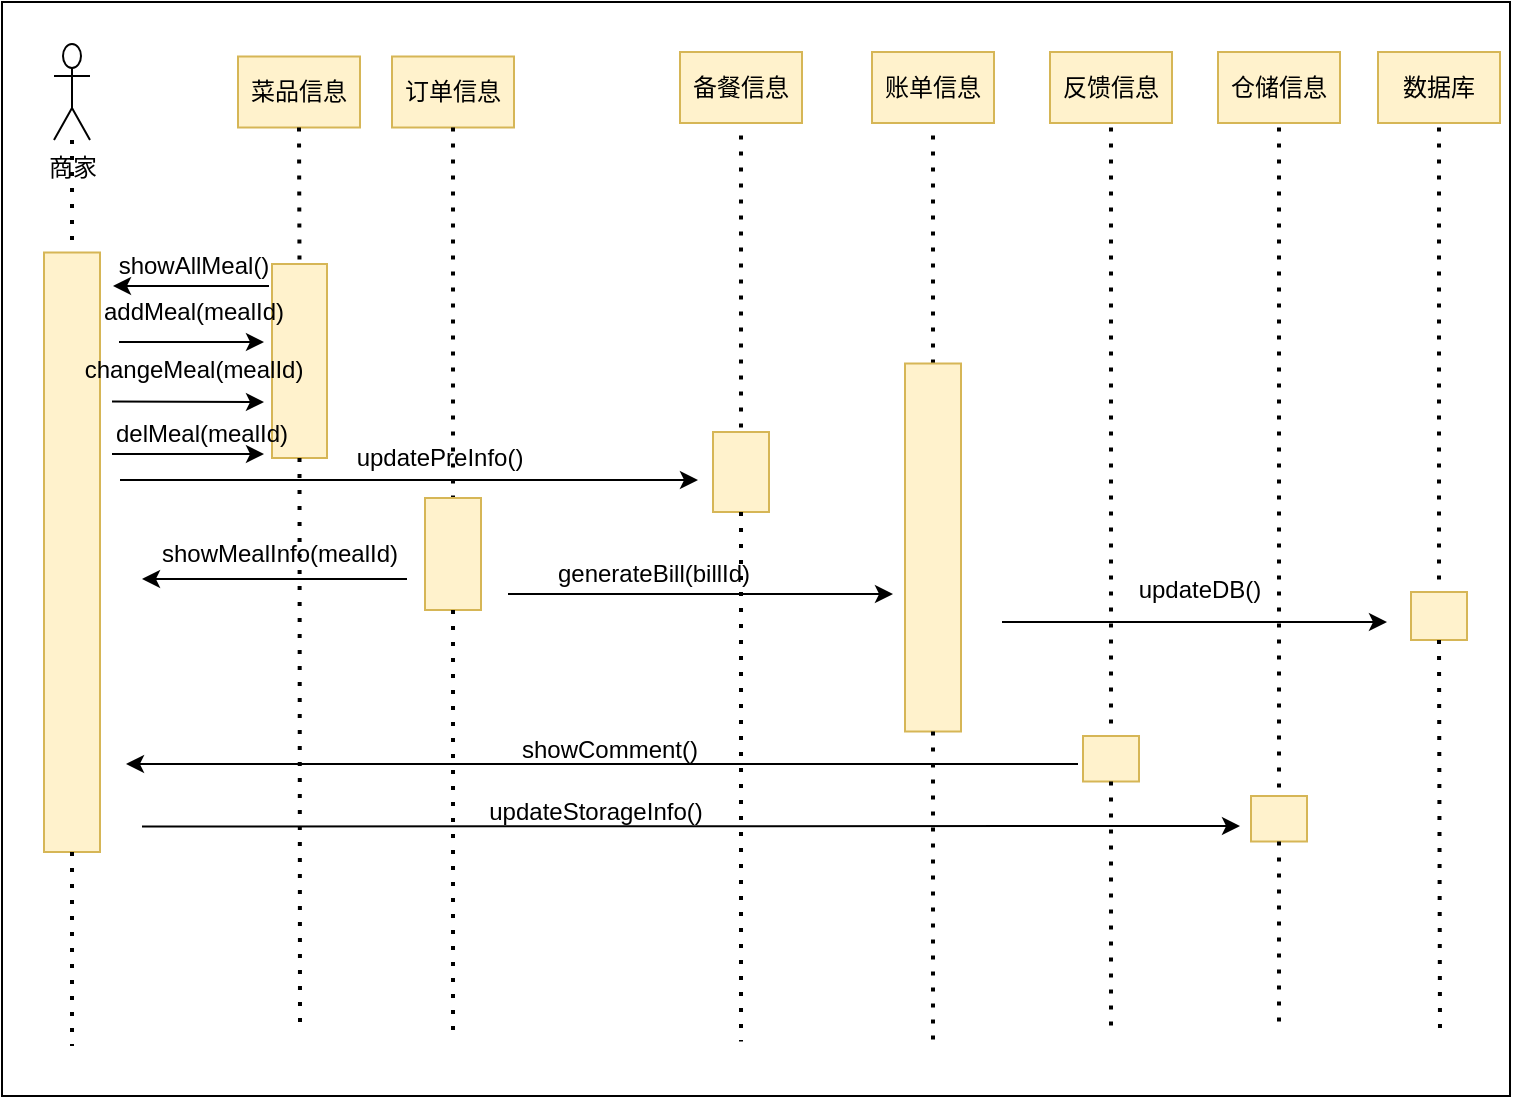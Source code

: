 <mxfile version="20.5.1" type="github">
  <diagram id="JKJy-jxVVxmXkAquXmc6" name="第 1 页">
    <mxGraphModel dx="1038" dy="600" grid="0" gridSize="10" guides="1" tooltips="1" connect="1" arrows="1" fold="1" page="1" pageScale="1" pageWidth="827" pageHeight="1169" math="0" shadow="0">
      <root>
        <mxCell id="0" />
        <mxCell id="1" parent="0" />
        <mxCell id="fAQQx_O7C6kunaoN7yC--114" value="" style="rounded=0;whiteSpace=wrap;html=1;" vertex="1" parent="1">
          <mxGeometry x="69" y="29" width="754" height="547" as="geometry" />
        </mxCell>
        <mxCell id="fAQQx_O7C6kunaoN7yC--36" value="商家" style="shape=umlActor;verticalLabelPosition=bottom;verticalAlign=top;html=1;outlineConnect=0;" vertex="1" parent="1">
          <mxGeometry x="95" y="50" width="18" height="48" as="geometry" />
        </mxCell>
        <mxCell id="fAQQx_O7C6kunaoN7yC--37" value="菜品信息" style="rounded=0;whiteSpace=wrap;html=1;fillColor=#fff2cc;strokeColor=#d6b656;" vertex="1" parent="1">
          <mxGeometry x="187" y="56.25" width="61" height="35.5" as="geometry" />
        </mxCell>
        <mxCell id="fAQQx_O7C6kunaoN7yC--38" value="订单信息" style="rounded=0;whiteSpace=wrap;html=1;fillColor=#fff2cc;strokeColor=#d6b656;" vertex="1" parent="1">
          <mxGeometry x="264" y="56.25" width="61" height="35.5" as="geometry" />
        </mxCell>
        <mxCell id="fAQQx_O7C6kunaoN7yC--39" value="备餐信息" style="rounded=0;whiteSpace=wrap;html=1;fillColor=#fff2cc;strokeColor=#d6b656;" vertex="1" parent="1">
          <mxGeometry x="408" y="54" width="61" height="35.5" as="geometry" />
        </mxCell>
        <mxCell id="fAQQx_O7C6kunaoN7yC--40" value="账单信息" style="rounded=0;whiteSpace=wrap;html=1;fillColor=#fff2cc;strokeColor=#d6b656;" vertex="1" parent="1">
          <mxGeometry x="504" y="54" width="61" height="35.5" as="geometry" />
        </mxCell>
        <mxCell id="fAQQx_O7C6kunaoN7yC--41" value="反馈信息" style="rounded=0;whiteSpace=wrap;html=1;fillColor=#fff2cc;strokeColor=#d6b656;" vertex="1" parent="1">
          <mxGeometry x="593" y="54" width="61" height="35.5" as="geometry" />
        </mxCell>
        <mxCell id="fAQQx_O7C6kunaoN7yC--42" value="" style="endArrow=none;dashed=1;html=1;dashPattern=1 3;strokeWidth=2;rounded=0;entryX=0.5;entryY=0;entryDx=0;entryDy=0;" edge="1" parent="1" source="fAQQx_O7C6kunaoN7yC--36" target="fAQQx_O7C6kunaoN7yC--43">
          <mxGeometry width="50" height="50" relative="1" as="geometry">
            <mxPoint x="106" y="170" as="sourcePoint" />
            <mxPoint x="86.583" y="226" as="targetPoint" />
          </mxGeometry>
        </mxCell>
        <mxCell id="fAQQx_O7C6kunaoN7yC--43" value="" style="rounded=0;whiteSpace=wrap;html=1;fillColor=#fff2cc;strokeColor=#d6b656;" vertex="1" parent="1">
          <mxGeometry x="90" y="154.25" width="28" height="299.75" as="geometry" />
        </mxCell>
        <mxCell id="fAQQx_O7C6kunaoN7yC--44" value="" style="endArrow=none;dashed=1;html=1;dashPattern=1 3;strokeWidth=2;rounded=0;exitX=0.5;exitY=1;exitDx=0;exitDy=0;" edge="1" parent="1" source="fAQQx_O7C6kunaoN7yC--43">
          <mxGeometry width="50" height="50" relative="1" as="geometry">
            <mxPoint x="99" y="454" as="sourcePoint" />
            <mxPoint x="104" y="551" as="targetPoint" />
          </mxGeometry>
        </mxCell>
        <mxCell id="fAQQx_O7C6kunaoN7yC--45" value="" style="endArrow=none;dashed=1;html=1;dashPattern=1 3;strokeWidth=2;rounded=0;entryX=0.5;entryY=0;entryDx=0;entryDy=0;exitX=0.5;exitY=1;exitDx=0;exitDy=0;" edge="1" parent="1" source="fAQQx_O7C6kunaoN7yC--37" target="fAQQx_O7C6kunaoN7yC--46">
          <mxGeometry width="50" height="50" relative="1" as="geometry">
            <mxPoint x="217.5" y="110" as="sourcePoint" />
            <mxPoint x="200.083" y="238" as="targetPoint" />
          </mxGeometry>
        </mxCell>
        <mxCell id="fAQQx_O7C6kunaoN7yC--46" value="" style="rounded=0;whiteSpace=wrap;html=1;fillColor=#fff2cc;strokeColor=#d6b656;" vertex="1" parent="1">
          <mxGeometry x="204" y="160" width="27.5" height="97" as="geometry" />
        </mxCell>
        <mxCell id="fAQQx_O7C6kunaoN7yC--47" value="" style="endArrow=none;dashed=1;html=1;dashPattern=1 3;strokeWidth=2;rounded=0;exitX=0.5;exitY=1;exitDx=0;exitDy=0;" edge="1" parent="1" source="fAQQx_O7C6kunaoN7yC--46">
          <mxGeometry width="50" height="50" relative="1" as="geometry">
            <mxPoint x="201.5" y="466" as="sourcePoint" />
            <mxPoint x="218" y="541" as="targetPoint" />
          </mxGeometry>
        </mxCell>
        <mxCell id="fAQQx_O7C6kunaoN7yC--48" value="" style="endArrow=none;dashed=1;html=1;dashPattern=1 3;strokeWidth=2;rounded=0;entryX=0.5;entryY=0;entryDx=0;entryDy=0;" edge="1" parent="1" target="fAQQx_O7C6kunaoN7yC--49">
          <mxGeometry width="50" height="50" relative="1" as="geometry">
            <mxPoint x="294.5" y="91.75" as="sourcePoint" />
            <mxPoint x="277.083" y="219.75" as="targetPoint" />
          </mxGeometry>
        </mxCell>
        <mxCell id="fAQQx_O7C6kunaoN7yC--49" value="" style="rounded=0;whiteSpace=wrap;html=1;fillColor=#fff2cc;strokeColor=#d6b656;" vertex="1" parent="1">
          <mxGeometry x="280.5" y="277" width="28" height="56" as="geometry" />
        </mxCell>
        <mxCell id="fAQQx_O7C6kunaoN7yC--50" value="" style="endArrow=none;dashed=1;html=1;dashPattern=1 3;strokeWidth=2;rounded=0;exitX=0.5;exitY=1;exitDx=0;exitDy=0;" edge="1" parent="1" source="fAQQx_O7C6kunaoN7yC--49">
          <mxGeometry width="50" height="50" relative="1" as="geometry">
            <mxPoint x="289.5" y="447.75" as="sourcePoint" />
            <mxPoint x="294.5" y="544.75" as="targetPoint" />
          </mxGeometry>
        </mxCell>
        <mxCell id="fAQQx_O7C6kunaoN7yC--51" value="" style="endArrow=none;dashed=1;html=1;dashPattern=1 3;strokeWidth=2;rounded=0;entryX=0.5;entryY=0;entryDx=0;entryDy=0;" edge="1" parent="1" target="fAQQx_O7C6kunaoN7yC--52">
          <mxGeometry width="50" height="50" relative="1" as="geometry">
            <mxPoint x="438.5" y="95.75" as="sourcePoint" />
            <mxPoint x="421.083" y="223.75" as="targetPoint" />
          </mxGeometry>
        </mxCell>
        <mxCell id="fAQQx_O7C6kunaoN7yC--52" value="" style="rounded=0;whiteSpace=wrap;html=1;fillColor=#fff2cc;strokeColor=#d6b656;" vertex="1" parent="1">
          <mxGeometry x="424.5" y="244" width="28" height="40" as="geometry" />
        </mxCell>
        <mxCell id="fAQQx_O7C6kunaoN7yC--53" value="" style="endArrow=none;dashed=1;html=1;dashPattern=1 3;strokeWidth=2;rounded=0;exitX=0.5;exitY=1;exitDx=0;exitDy=0;" edge="1" parent="1" source="fAQQx_O7C6kunaoN7yC--52">
          <mxGeometry width="50" height="50" relative="1" as="geometry">
            <mxPoint x="433.5" y="451.75" as="sourcePoint" />
            <mxPoint x="438.5" y="548.75" as="targetPoint" />
          </mxGeometry>
        </mxCell>
        <mxCell id="fAQQx_O7C6kunaoN7yC--54" value="" style="endArrow=none;dashed=1;html=1;dashPattern=1 3;strokeWidth=2;rounded=0;entryX=0.5;entryY=0;entryDx=0;entryDy=0;" edge="1" parent="1" target="fAQQx_O7C6kunaoN7yC--55">
          <mxGeometry width="50" height="50" relative="1" as="geometry">
            <mxPoint x="534.5" y="95.75" as="sourcePoint" />
            <mxPoint x="517.083" y="223.75" as="targetPoint" />
          </mxGeometry>
        </mxCell>
        <mxCell id="fAQQx_O7C6kunaoN7yC--55" value="" style="rounded=0;whiteSpace=wrap;html=1;fillColor=#fff2cc;strokeColor=#d6b656;" vertex="1" parent="1">
          <mxGeometry x="520.5" y="209.75" width="28" height="184" as="geometry" />
        </mxCell>
        <mxCell id="fAQQx_O7C6kunaoN7yC--56" value="" style="endArrow=none;dashed=1;html=1;dashPattern=1 3;strokeWidth=2;rounded=0;exitX=0.5;exitY=1;exitDx=0;exitDy=0;" edge="1" parent="1" source="fAQQx_O7C6kunaoN7yC--55">
          <mxGeometry width="50" height="50" relative="1" as="geometry">
            <mxPoint x="529.5" y="451.75" as="sourcePoint" />
            <mxPoint x="534.5" y="548.75" as="targetPoint" />
          </mxGeometry>
        </mxCell>
        <mxCell id="fAQQx_O7C6kunaoN7yC--57" value="" style="endArrow=none;dashed=1;html=1;dashPattern=1 3;strokeWidth=2;rounded=0;entryX=0.5;entryY=0;entryDx=0;entryDy=0;" edge="1" parent="1" target="fAQQx_O7C6kunaoN7yC--58">
          <mxGeometry width="50" height="50" relative="1" as="geometry">
            <mxPoint x="623.5" y="91.75" as="sourcePoint" />
            <mxPoint x="606.083" y="219.75" as="targetPoint" />
          </mxGeometry>
        </mxCell>
        <mxCell id="fAQQx_O7C6kunaoN7yC--58" value="" style="rounded=0;whiteSpace=wrap;html=1;fillColor=#fff2cc;strokeColor=#d6b656;" vertex="1" parent="1">
          <mxGeometry x="609.5" y="396" width="28" height="22.75" as="geometry" />
        </mxCell>
        <mxCell id="fAQQx_O7C6kunaoN7yC--59" value="" style="endArrow=none;dashed=1;html=1;dashPattern=1 3;strokeWidth=2;rounded=0;exitX=0.5;exitY=1;exitDx=0;exitDy=0;" edge="1" parent="1" source="fAQQx_O7C6kunaoN7yC--58">
          <mxGeometry width="50" height="50" relative="1" as="geometry">
            <mxPoint x="618.5" y="447.75" as="sourcePoint" />
            <mxPoint x="623.5" y="544.75" as="targetPoint" />
          </mxGeometry>
        </mxCell>
        <mxCell id="fAQQx_O7C6kunaoN7yC--63" value="showMealInfo(mealId)" style="text;html=1;strokeColor=none;fillColor=none;align=center;verticalAlign=middle;whiteSpace=wrap;rounded=0;" vertex="1" parent="1">
          <mxGeometry x="178" y="291.5" width="60" height="26" as="geometry" />
        </mxCell>
        <mxCell id="fAQQx_O7C6kunaoN7yC--66" value="" style="endArrow=classic;html=1;rounded=0;" edge="1" parent="1">
          <mxGeometry width="50" height="50" relative="1" as="geometry">
            <mxPoint x="322" y="325" as="sourcePoint" />
            <mxPoint x="514.5" y="325" as="targetPoint" />
          </mxGeometry>
        </mxCell>
        <mxCell id="fAQQx_O7C6kunaoN7yC--67" value="generateBill(billId)" style="text;html=1;strokeColor=none;fillColor=none;align=center;verticalAlign=middle;whiteSpace=wrap;rounded=0;" vertex="1" parent="1">
          <mxGeometry x="364.5" y="302" width="60" height="26" as="geometry" />
        </mxCell>
        <mxCell id="fAQQx_O7C6kunaoN7yC--69" value="showComment()" style="text;html=1;strokeColor=none;fillColor=none;align=center;verticalAlign=middle;whiteSpace=wrap;rounded=0;" vertex="1" parent="1">
          <mxGeometry x="343" y="389.75" width="60" height="26" as="geometry" />
        </mxCell>
        <mxCell id="fAQQx_O7C6kunaoN7yC--71" value="" style="endArrow=classic;html=1;rounded=0;" edge="1" parent="1">
          <mxGeometry width="50" height="50" relative="1" as="geometry">
            <mxPoint x="202.5" y="171" as="sourcePoint" />
            <mxPoint x="124.5" y="171" as="targetPoint" />
          </mxGeometry>
        </mxCell>
        <mxCell id="fAQQx_O7C6kunaoN7yC--72" value="showAllMeal()" style="text;html=1;strokeColor=none;fillColor=none;align=center;verticalAlign=middle;whiteSpace=wrap;rounded=0;" vertex="1" parent="1">
          <mxGeometry x="135" y="152" width="60" height="17" as="geometry" />
        </mxCell>
        <mxCell id="fAQQx_O7C6kunaoN7yC--76" value="" style="endArrow=classic;html=1;rounded=0;" edge="1" parent="1">
          <mxGeometry width="50" height="50" relative="1" as="geometry">
            <mxPoint x="127.5" y="199" as="sourcePoint" />
            <mxPoint x="200" y="199" as="targetPoint" />
          </mxGeometry>
        </mxCell>
        <mxCell id="fAQQx_O7C6kunaoN7yC--79" value="addMeal(mealId)" style="text;html=1;strokeColor=none;fillColor=none;align=center;verticalAlign=middle;whiteSpace=wrap;rounded=0;" vertex="1" parent="1">
          <mxGeometry x="135" y="175" width="60" height="18" as="geometry" />
        </mxCell>
        <mxCell id="fAQQx_O7C6kunaoN7yC--82" value="" style="endArrow=classic;html=1;rounded=0;" edge="1" parent="1">
          <mxGeometry width="50" height="50" relative="1" as="geometry">
            <mxPoint x="124" y="228.75" as="sourcePoint" />
            <mxPoint x="200" y="229" as="targetPoint" />
          </mxGeometry>
        </mxCell>
        <mxCell id="fAQQx_O7C6kunaoN7yC--83" value="changeMeal(mealId)" style="text;html=1;strokeColor=none;fillColor=none;align=center;verticalAlign=middle;whiteSpace=wrap;rounded=0;" vertex="1" parent="1">
          <mxGeometry x="135" y="204" width="60" height="18" as="geometry" />
        </mxCell>
        <mxCell id="fAQQx_O7C6kunaoN7yC--85" value="" style="endArrow=classic;html=1;rounded=0;" edge="1" parent="1">
          <mxGeometry width="50" height="50" relative="1" as="geometry">
            <mxPoint x="124" y="255" as="sourcePoint" />
            <mxPoint x="200" y="255" as="targetPoint" />
          </mxGeometry>
        </mxCell>
        <mxCell id="fAQQx_O7C6kunaoN7yC--86" value="delMeal(mealId)" style="text;html=1;strokeColor=none;fillColor=none;align=center;verticalAlign=middle;whiteSpace=wrap;rounded=0;" vertex="1" parent="1">
          <mxGeometry x="139" y="236" width="60" height="18" as="geometry" />
        </mxCell>
        <mxCell id="fAQQx_O7C6kunaoN7yC--90" value="" style="endArrow=classic;html=1;rounded=0;" edge="1" parent="1">
          <mxGeometry width="50" height="50" relative="1" as="geometry">
            <mxPoint x="271.5" y="317.5" as="sourcePoint" />
            <mxPoint x="139" y="317.5" as="targetPoint" />
          </mxGeometry>
        </mxCell>
        <mxCell id="fAQQx_O7C6kunaoN7yC--91" value="" style="endArrow=classic;html=1;rounded=0;" edge="1" parent="1">
          <mxGeometry width="50" height="50" relative="1" as="geometry">
            <mxPoint x="607" y="410" as="sourcePoint" />
            <mxPoint x="131" y="410" as="targetPoint" />
          </mxGeometry>
        </mxCell>
        <mxCell id="fAQQx_O7C6kunaoN7yC--94" value="" style="endArrow=classic;html=1;rounded=0;" edge="1" parent="1">
          <mxGeometry width="50" height="50" relative="1" as="geometry">
            <mxPoint x="128" y="268" as="sourcePoint" />
            <mxPoint x="417" y="268" as="targetPoint" />
          </mxGeometry>
        </mxCell>
        <mxCell id="fAQQx_O7C6kunaoN7yC--95" value="updatePreInfo()" style="text;html=1;strokeColor=none;fillColor=none;align=center;verticalAlign=middle;whiteSpace=wrap;rounded=0;" vertex="1" parent="1">
          <mxGeometry x="258" y="244" width="60" height="26" as="geometry" />
        </mxCell>
        <mxCell id="fAQQx_O7C6kunaoN7yC--96" value="仓储信息" style="rounded=0;whiteSpace=wrap;html=1;fillColor=#fff2cc;strokeColor=#d6b656;" vertex="1" parent="1">
          <mxGeometry x="677" y="54" width="61" height="35.5" as="geometry" />
        </mxCell>
        <mxCell id="fAQQx_O7C6kunaoN7yC--97" value="" style="endArrow=none;dashed=1;html=1;dashPattern=1 3;strokeWidth=2;rounded=0;entryX=0.5;entryY=0;entryDx=0;entryDy=0;" edge="1" parent="1" target="fAQQx_O7C6kunaoN7yC--98">
          <mxGeometry width="50" height="50" relative="1" as="geometry">
            <mxPoint x="707.5" y="91.75" as="sourcePoint" />
            <mxPoint x="690.083" y="219.75" as="targetPoint" />
          </mxGeometry>
        </mxCell>
        <mxCell id="fAQQx_O7C6kunaoN7yC--98" value="" style="rounded=0;whiteSpace=wrap;html=1;fillColor=#fff2cc;strokeColor=#d6b656;" vertex="1" parent="1">
          <mxGeometry x="693.5" y="426" width="28" height="22.75" as="geometry" />
        </mxCell>
        <mxCell id="fAQQx_O7C6kunaoN7yC--99" value="" style="endArrow=none;dashed=1;html=1;dashPattern=1 3;strokeWidth=2;rounded=0;exitX=0.5;exitY=1;exitDx=0;exitDy=0;" edge="1" parent="1" source="fAQQx_O7C6kunaoN7yC--98">
          <mxGeometry width="50" height="50" relative="1" as="geometry">
            <mxPoint x="702.5" y="447.75" as="sourcePoint" />
            <mxPoint x="707.5" y="544.75" as="targetPoint" />
          </mxGeometry>
        </mxCell>
        <mxCell id="fAQQx_O7C6kunaoN7yC--100" value="" style="endArrow=classic;html=1;rounded=0;" edge="1" parent="1">
          <mxGeometry width="50" height="50" relative="1" as="geometry">
            <mxPoint x="139" y="441.25" as="sourcePoint" />
            <mxPoint x="688" y="441" as="targetPoint" />
          </mxGeometry>
        </mxCell>
        <mxCell id="fAQQx_O7C6kunaoN7yC--101" value="updateStorageInfo()" style="text;html=1;strokeColor=none;fillColor=none;align=center;verticalAlign=middle;whiteSpace=wrap;rounded=0;" vertex="1" parent="1">
          <mxGeometry x="336" y="420.75" width="60" height="26" as="geometry" />
        </mxCell>
        <mxCell id="fAQQx_O7C6kunaoN7yC--107" value="数据库" style="rounded=0;whiteSpace=wrap;html=1;fillColor=#fff2cc;strokeColor=#d6b656;" vertex="1" parent="1">
          <mxGeometry x="757" y="54" width="61" height="35.5" as="geometry" />
        </mxCell>
        <mxCell id="fAQQx_O7C6kunaoN7yC--108" value="" style="endArrow=none;dashed=1;html=1;dashPattern=1 3;strokeWidth=2;rounded=0;entryX=0.5;entryY=0;entryDx=0;entryDy=0;" edge="1" parent="1" target="fAQQx_O7C6kunaoN7yC--109">
          <mxGeometry width="50" height="50" relative="1" as="geometry">
            <mxPoint x="787.5" y="91.75" as="sourcePoint" />
            <mxPoint x="770.083" y="219.75" as="targetPoint" />
          </mxGeometry>
        </mxCell>
        <mxCell id="fAQQx_O7C6kunaoN7yC--109" value="" style="rounded=0;whiteSpace=wrap;html=1;fillColor=#fff2cc;strokeColor=#d6b656;" vertex="1" parent="1">
          <mxGeometry x="773.5" y="324" width="28" height="24" as="geometry" />
        </mxCell>
        <mxCell id="fAQQx_O7C6kunaoN7yC--110" value="" style="endArrow=none;dashed=1;html=1;dashPattern=1 3;strokeWidth=2;rounded=0;exitX=0.5;exitY=1;exitDx=0;exitDy=0;" edge="1" parent="1" source="fAQQx_O7C6kunaoN7yC--109">
          <mxGeometry width="50" height="50" relative="1" as="geometry">
            <mxPoint x="782.5" y="447.75" as="sourcePoint" />
            <mxPoint x="788" y="544" as="targetPoint" />
          </mxGeometry>
        </mxCell>
        <mxCell id="fAQQx_O7C6kunaoN7yC--111" value="" style="endArrow=classic;html=1;rounded=0;" edge="1" parent="1">
          <mxGeometry width="50" height="50" relative="1" as="geometry">
            <mxPoint x="569" y="339" as="sourcePoint" />
            <mxPoint x="761.5" y="339" as="targetPoint" />
          </mxGeometry>
        </mxCell>
        <mxCell id="fAQQx_O7C6kunaoN7yC--112" value="updateDB()" style="text;html=1;strokeColor=none;fillColor=none;align=center;verticalAlign=middle;whiteSpace=wrap;rounded=0;" vertex="1" parent="1">
          <mxGeometry x="637.5" y="310" width="60" height="26" as="geometry" />
        </mxCell>
      </root>
    </mxGraphModel>
  </diagram>
</mxfile>
